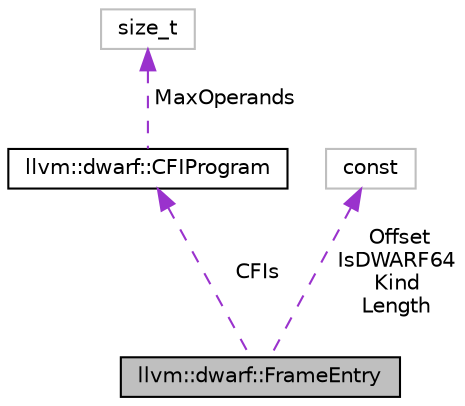digraph "llvm::dwarf::FrameEntry"
{
 // LATEX_PDF_SIZE
  bgcolor="transparent";
  edge [fontname="Helvetica",fontsize="10",labelfontname="Helvetica",labelfontsize="10"];
  node [fontname="Helvetica",fontsize="10",shape=record];
  Node1 [label="llvm::dwarf::FrameEntry",height=0.2,width=0.4,color="black", fillcolor="grey75", style="filled", fontcolor="black",tooltip="An entry in either debug_frame or eh_frame."];
  Node2 -> Node1 [dir="back",color="darkorchid3",fontsize="10",style="dashed",label=" CFIs" ,fontname="Helvetica"];
  Node2 [label="llvm::dwarf::CFIProgram",height=0.2,width=0.4,color="black",URL="$classllvm_1_1dwarf_1_1CFIProgram.html",tooltip="Represent a sequence of Call Frame Information instructions that, when read in order,..."];
  Node3 -> Node2 [dir="back",color="darkorchid3",fontsize="10",style="dashed",label=" MaxOperands" ,fontname="Helvetica"];
  Node3 [label="size_t",height=0.2,width=0.4,color="grey75",tooltip=" "];
  Node4 -> Node1 [dir="back",color="darkorchid3",fontsize="10",style="dashed",label=" Offset\nIsDWARF64\nKind\nLength" ,fontname="Helvetica"];
  Node4 [label="const",height=0.2,width=0.4,color="grey75",tooltip=" "];
}
